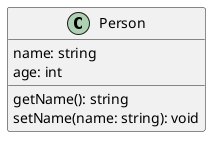 @startuml
class Person {

  name: string
  age: int
  getName(): string
  setName(name: string): void
}
@enduml
